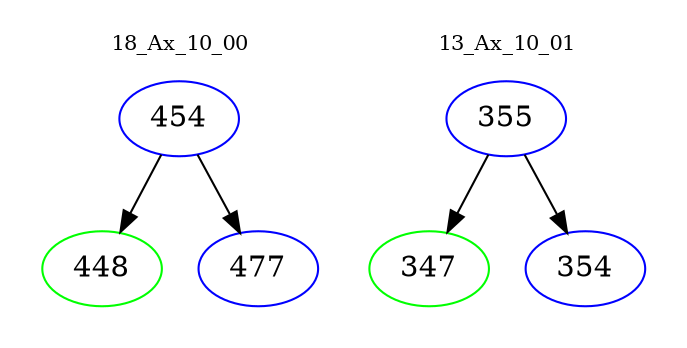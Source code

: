 digraph{
subgraph cluster_0 {
color = white
label = "18_Ax_10_00";
fontsize=10;
T0_454 [label="454", color="blue"]
T0_454 -> T0_448 [color="black"]
T0_448 [label="448", color="green"]
T0_454 -> T0_477 [color="black"]
T0_477 [label="477", color="blue"]
}
subgraph cluster_1 {
color = white
label = "13_Ax_10_01";
fontsize=10;
T1_355 [label="355", color="blue"]
T1_355 -> T1_347 [color="black"]
T1_347 [label="347", color="green"]
T1_355 -> T1_354 [color="black"]
T1_354 [label="354", color="blue"]
}
}
